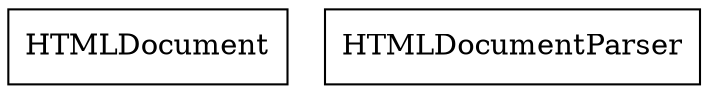 digraph g {
	node [
		shape = "record"
	]
	HTMLDocument {
			label="{HTMLDocument|HTMLDocumentParser\l|}"
	}
	HTMLDocumentParser {
			labell="{HTMLDocumentParser|HTMLTokenizer\lHTMLTreeBuilder}"
	}
}
